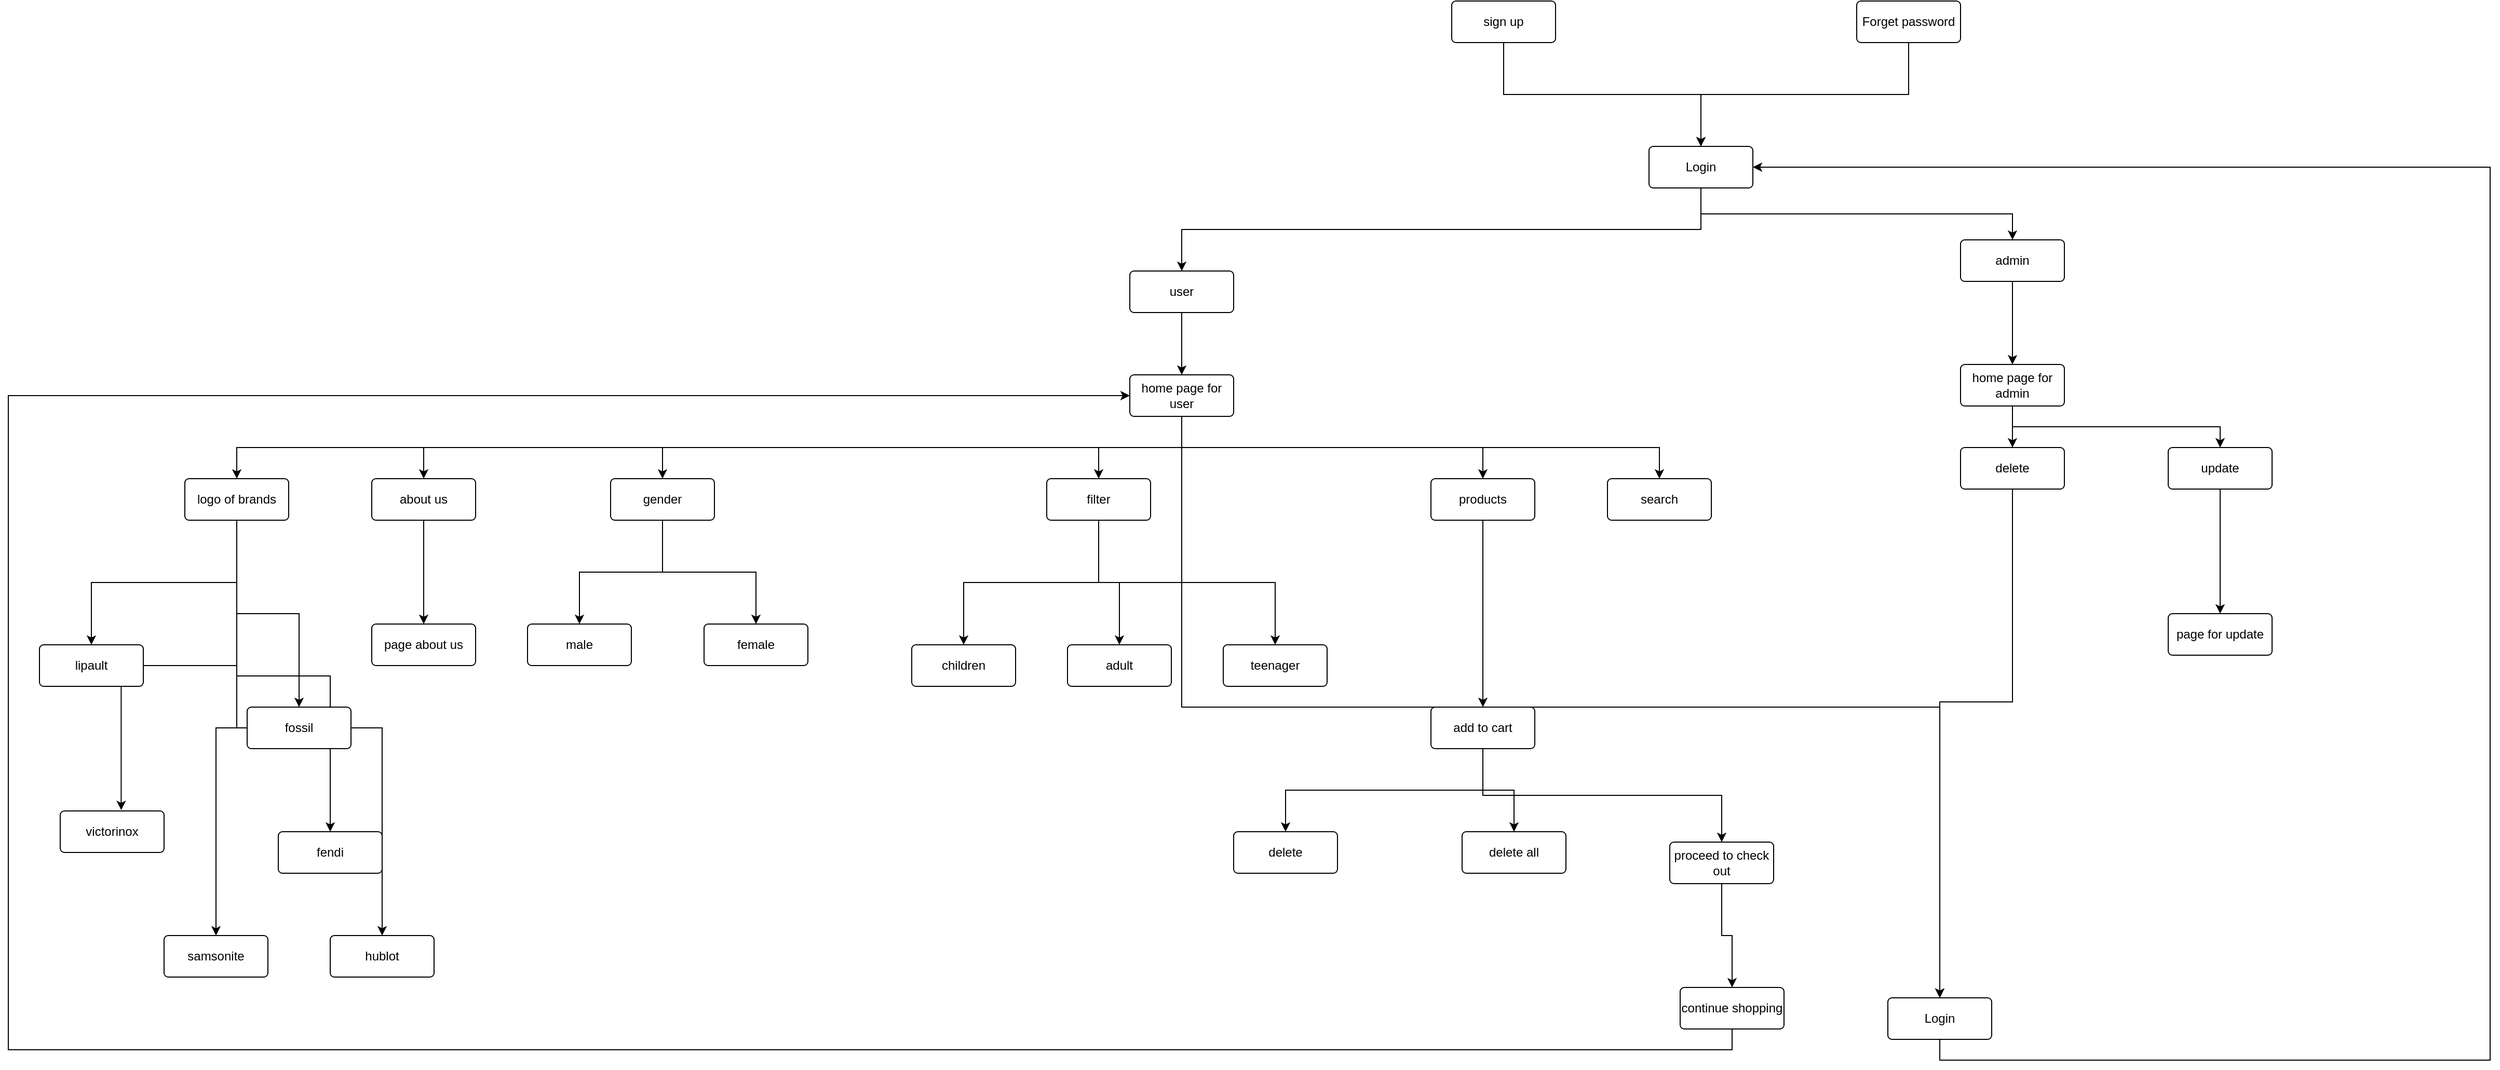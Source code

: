 <mxfile version="21.1.2" type="device">
  <diagram id="RlcYwWKRCZvOK7OffWkL" name="Page-1">
    <mxGraphModel dx="3081" dy="819" grid="1" gridSize="10" guides="1" tooltips="1" connect="1" arrows="1" fold="1" page="1" pageScale="1" pageWidth="850" pageHeight="1100" math="0" shadow="0">
      <root>
        <mxCell id="0" />
        <mxCell id="1" parent="0" />
        <mxCell id="YVBMY-wWy-HyCIwfdTZW-1" style="edgeStyle=orthogonalEdgeStyle;rounded=0;orthogonalLoop=1;jettySize=auto;html=1;exitX=0.5;exitY=1;exitDx=0;exitDy=0;entryX=0.5;entryY=0;entryDx=0;entryDy=0;" edge="1" parent="1" source="5bu0LDyu67pLdK8jRpo8-2" target="5bu0LDyu67pLdK8jRpo8-9">
          <mxGeometry relative="1" as="geometry" />
        </mxCell>
        <mxCell id="YVBMY-wWy-HyCIwfdTZW-2" style="edgeStyle=orthogonalEdgeStyle;rounded=0;orthogonalLoop=1;jettySize=auto;html=1;exitX=0.5;exitY=1;exitDx=0;exitDy=0;entryX=0.5;entryY=0;entryDx=0;entryDy=0;" edge="1" parent="1" source="5bu0LDyu67pLdK8jRpo8-2" target="5bu0LDyu67pLdK8jRpo8-8">
          <mxGeometry relative="1" as="geometry" />
        </mxCell>
        <mxCell id="5bu0LDyu67pLdK8jRpo8-2" value="Login" style="rounded=1;arcSize=10;whiteSpace=wrap;html=1;align=center;" parent="1" vertex="1">
          <mxGeometry x="460" y="310" width="100" height="40" as="geometry" />
        </mxCell>
        <mxCell id="5bu0LDyu67pLdK8jRpo8-38" style="edgeStyle=orthogonalEdgeStyle;rounded=0;orthogonalLoop=1;jettySize=auto;html=1;exitX=0.5;exitY=1;exitDx=0;exitDy=0;entryX=0.5;entryY=0;entryDx=0;entryDy=0;" parent="1" source="5bu0LDyu67pLdK8jRpo8-3" target="5bu0LDyu67pLdK8jRpo8-20" edge="1">
          <mxGeometry relative="1" as="geometry" />
        </mxCell>
        <mxCell id="5bu0LDyu67pLdK8jRpo8-39" style="edgeStyle=orthogonalEdgeStyle;rounded=0;orthogonalLoop=1;jettySize=auto;html=1;exitX=0.5;exitY=1;exitDx=0;exitDy=0;entryX=0.5;entryY=0;entryDx=0;entryDy=0;" parent="1" source="5bu0LDyu67pLdK8jRpo8-3" target="5bu0LDyu67pLdK8jRpo8-19" edge="1">
          <mxGeometry relative="1" as="geometry" />
        </mxCell>
        <mxCell id="5bu0LDyu67pLdK8jRpo8-40" style="edgeStyle=orthogonalEdgeStyle;rounded=0;orthogonalLoop=1;jettySize=auto;html=1;exitX=0.5;exitY=1;exitDx=0;exitDy=0;entryX=0.5;entryY=0;entryDx=0;entryDy=0;" parent="1" source="5bu0LDyu67pLdK8jRpo8-3" target="5bu0LDyu67pLdK8jRpo8-34" edge="1">
          <mxGeometry relative="1" as="geometry" />
        </mxCell>
        <mxCell id="5bu0LDyu67pLdK8jRpo8-3" value="filter" style="rounded=1;arcSize=10;whiteSpace=wrap;html=1;align=center;" parent="1" vertex="1">
          <mxGeometry x="-120" y="630" width="100" height="40" as="geometry" />
        </mxCell>
        <mxCell id="5bu0LDyu67pLdK8jRpo8-64" style="edgeStyle=orthogonalEdgeStyle;rounded=0;orthogonalLoop=1;jettySize=auto;html=1;exitX=0.5;exitY=1;exitDx=0;exitDy=0;entryX=0.5;entryY=0;entryDx=0;entryDy=0;" parent="1" source="5bu0LDyu67pLdK8jRpo8-4" target="5bu0LDyu67pLdK8jRpo8-63" edge="1">
          <mxGeometry relative="1" as="geometry" />
        </mxCell>
        <mxCell id="5bu0LDyu67pLdK8jRpo8-65" style="edgeStyle=orthogonalEdgeStyle;rounded=0;orthogonalLoop=1;jettySize=auto;html=1;exitX=0.5;exitY=1;exitDx=0;exitDy=0;" parent="1" source="5bu0LDyu67pLdK8jRpo8-4" target="5bu0LDyu67pLdK8jRpo8-62" edge="1">
          <mxGeometry relative="1" as="geometry" />
        </mxCell>
        <mxCell id="5bu0LDyu67pLdK8jRpo8-66" style="edgeStyle=orthogonalEdgeStyle;rounded=0;orthogonalLoop=1;jettySize=auto;html=1;exitX=0.5;exitY=1;exitDx=0;exitDy=0;entryX=0.587;entryY=-0.02;entryDx=0;entryDy=0;entryPerimeter=0;" parent="1" source="5bu0LDyu67pLdK8jRpo8-4" target="5bu0LDyu67pLdK8jRpo8-61" edge="1">
          <mxGeometry relative="1" as="geometry" />
        </mxCell>
        <mxCell id="5bu0LDyu67pLdK8jRpo8-67" style="edgeStyle=orthogonalEdgeStyle;rounded=0;orthogonalLoop=1;jettySize=auto;html=1;exitX=0.5;exitY=1;exitDx=0;exitDy=0;entryX=0.5;entryY=0;entryDx=0;entryDy=0;" parent="1" source="5bu0LDyu67pLdK8jRpo8-4" target="5bu0LDyu67pLdK8jRpo8-60" edge="1">
          <mxGeometry relative="1" as="geometry" />
        </mxCell>
        <mxCell id="5bu0LDyu67pLdK8jRpo8-68" style="edgeStyle=orthogonalEdgeStyle;rounded=0;orthogonalLoop=1;jettySize=auto;html=1;exitX=0.5;exitY=1;exitDx=0;exitDy=0;" parent="1" source="5bu0LDyu67pLdK8jRpo8-4" target="5bu0LDyu67pLdK8jRpo8-59" edge="1">
          <mxGeometry relative="1" as="geometry" />
        </mxCell>
        <mxCell id="5bu0LDyu67pLdK8jRpo8-69" style="edgeStyle=orthogonalEdgeStyle;rounded=0;orthogonalLoop=1;jettySize=auto;html=1;exitX=0.5;exitY=1;exitDx=0;exitDy=0;entryX=0.5;entryY=0;entryDx=0;entryDy=0;" parent="1" source="5bu0LDyu67pLdK8jRpo8-4" target="5bu0LDyu67pLdK8jRpo8-58" edge="1">
          <mxGeometry relative="1" as="geometry" />
        </mxCell>
        <mxCell id="5bu0LDyu67pLdK8jRpo8-4" value="logo of brands" style="rounded=1;arcSize=10;whiteSpace=wrap;html=1;align=center;" parent="1" vertex="1">
          <mxGeometry x="-950" y="630" width="100" height="40" as="geometry" />
        </mxCell>
        <mxCell id="5bu0LDyu67pLdK8jRpo8-49" style="edgeStyle=orthogonalEdgeStyle;rounded=0;orthogonalLoop=1;jettySize=auto;html=1;exitX=0.5;exitY=1;exitDx=0;exitDy=0;entryX=0.5;entryY=0;entryDx=0;entryDy=0;" parent="1" source="5bu0LDyu67pLdK8jRpo8-5" target="5bu0LDyu67pLdK8jRpo8-21" edge="1">
          <mxGeometry relative="1" as="geometry" />
        </mxCell>
        <mxCell id="5bu0LDyu67pLdK8jRpo8-5" value="about us" style="rounded=1;arcSize=10;whiteSpace=wrap;html=1;align=center;" parent="1" vertex="1">
          <mxGeometry x="-770" y="630" width="100" height="40" as="geometry" />
        </mxCell>
        <mxCell id="5bu0LDyu67pLdK8jRpo8-74" style="edgeStyle=orthogonalEdgeStyle;rounded=0;orthogonalLoop=1;jettySize=auto;html=1;exitX=0.5;exitY=1;exitDx=0;exitDy=0;entryX=0.5;entryY=0;entryDx=0;entryDy=0;" parent="1" source="5bu0LDyu67pLdK8jRpo8-6" target="5bu0LDyu67pLdK8jRpo8-31" edge="1">
          <mxGeometry relative="1" as="geometry" />
        </mxCell>
        <mxCell id="5bu0LDyu67pLdK8jRpo8-75" style="edgeStyle=orthogonalEdgeStyle;rounded=0;orthogonalLoop=1;jettySize=auto;html=1;exitX=0.5;exitY=1;exitDx=0;exitDy=0;entryX=0.5;entryY=0;entryDx=0;entryDy=0;" parent="1" source="5bu0LDyu67pLdK8jRpo8-6" target="5bu0LDyu67pLdK8jRpo8-30" edge="1">
          <mxGeometry relative="1" as="geometry" />
        </mxCell>
        <mxCell id="5bu0LDyu67pLdK8jRpo8-76" style="edgeStyle=orthogonalEdgeStyle;rounded=0;orthogonalLoop=1;jettySize=auto;html=1;exitX=0.5;exitY=1;exitDx=0;exitDy=0;entryX=0.5;entryY=0;entryDx=0;entryDy=0;" parent="1" source="5bu0LDyu67pLdK8jRpo8-6" target="5bu0LDyu67pLdK8jRpo8-27" edge="1">
          <mxGeometry relative="1" as="geometry" />
        </mxCell>
        <mxCell id="5bu0LDyu67pLdK8jRpo8-6" value="home page for admin" style="rounded=1;arcSize=10;whiteSpace=wrap;html=1;align=center;" parent="1" vertex="1">
          <mxGeometry x="760" y="520" width="100" height="40" as="geometry" />
        </mxCell>
        <mxCell id="5bu0LDyu67pLdK8jRpo8-37" style="edgeStyle=orthogonalEdgeStyle;rounded=0;orthogonalLoop=1;jettySize=auto;html=1;exitX=0.5;exitY=1;exitDx=0;exitDy=0;entryX=0.5;entryY=0;entryDx=0;entryDy=0;" parent="1" source="5bu0LDyu67pLdK8jRpo8-7" target="5bu0LDyu67pLdK8jRpo8-3" edge="1">
          <mxGeometry relative="1" as="geometry" />
        </mxCell>
        <mxCell id="5bu0LDyu67pLdK8jRpo8-50" style="edgeStyle=orthogonalEdgeStyle;rounded=0;orthogonalLoop=1;jettySize=auto;html=1;exitX=0.5;exitY=1;exitDx=0;exitDy=0;" parent="1" source="5bu0LDyu67pLdK8jRpo8-7" target="5bu0LDyu67pLdK8jRpo8-18" edge="1">
          <mxGeometry relative="1" as="geometry" />
        </mxCell>
        <mxCell id="5bu0LDyu67pLdK8jRpo8-51" style="edgeStyle=orthogonalEdgeStyle;rounded=0;orthogonalLoop=1;jettySize=auto;html=1;exitX=0.5;exitY=1;exitDx=0;exitDy=0;entryX=0.5;entryY=0;entryDx=0;entryDy=0;" parent="1" source="5bu0LDyu67pLdK8jRpo8-7" target="5bu0LDyu67pLdK8jRpo8-4" edge="1">
          <mxGeometry relative="1" as="geometry" />
        </mxCell>
        <mxCell id="5bu0LDyu67pLdK8jRpo8-52" style="edgeStyle=orthogonalEdgeStyle;rounded=0;orthogonalLoop=1;jettySize=auto;html=1;exitX=0.5;exitY=1;exitDx=0;exitDy=0;" parent="1" source="5bu0LDyu67pLdK8jRpo8-7" target="5bu0LDyu67pLdK8jRpo8-17" edge="1">
          <mxGeometry relative="1" as="geometry" />
        </mxCell>
        <mxCell id="5bu0LDyu67pLdK8jRpo8-53" style="edgeStyle=orthogonalEdgeStyle;rounded=0;orthogonalLoop=1;jettySize=auto;html=1;exitX=0.5;exitY=1;exitDx=0;exitDy=0;" parent="1" source="5bu0LDyu67pLdK8jRpo8-7" target="5bu0LDyu67pLdK8jRpo8-5" edge="1">
          <mxGeometry relative="1" as="geometry" />
        </mxCell>
        <mxCell id="5bu0LDyu67pLdK8jRpo8-54" style="edgeStyle=orthogonalEdgeStyle;rounded=0;orthogonalLoop=1;jettySize=auto;html=1;exitX=0.5;exitY=1;exitDx=0;exitDy=0;" parent="1" source="5bu0LDyu67pLdK8jRpo8-7" target="5bu0LDyu67pLdK8jRpo8-16" edge="1">
          <mxGeometry relative="1" as="geometry" />
        </mxCell>
        <mxCell id="5bu0LDyu67pLdK8jRpo8-77" style="edgeStyle=orthogonalEdgeStyle;rounded=0;orthogonalLoop=1;jettySize=auto;html=1;exitX=0.5;exitY=1;exitDx=0;exitDy=0;" parent="1" source="5bu0LDyu67pLdK8jRpo8-7" target="5bu0LDyu67pLdK8jRpo8-27" edge="1">
          <mxGeometry relative="1" as="geometry" />
        </mxCell>
        <mxCell id="5bu0LDyu67pLdK8jRpo8-7" value="home page for user" style="rounded=1;arcSize=10;whiteSpace=wrap;html=1;align=center;" parent="1" vertex="1">
          <mxGeometry x="-40" y="530" width="100" height="40" as="geometry" />
        </mxCell>
        <mxCell id="5bu0LDyu67pLdK8jRpo8-71" style="edgeStyle=orthogonalEdgeStyle;rounded=0;orthogonalLoop=1;jettySize=auto;html=1;exitX=0.5;exitY=1;exitDx=0;exitDy=0;entryX=0.5;entryY=0;entryDx=0;entryDy=0;" parent="1" source="5bu0LDyu67pLdK8jRpo8-8" target="5bu0LDyu67pLdK8jRpo8-6" edge="1">
          <mxGeometry relative="1" as="geometry" />
        </mxCell>
        <mxCell id="5bu0LDyu67pLdK8jRpo8-8" value="admin" style="rounded=1;arcSize=10;whiteSpace=wrap;html=1;align=center;" parent="1" vertex="1">
          <mxGeometry x="760" y="400" width="100" height="40" as="geometry" />
        </mxCell>
        <mxCell id="5bu0LDyu67pLdK8jRpo8-36" style="edgeStyle=orthogonalEdgeStyle;rounded=0;orthogonalLoop=1;jettySize=auto;html=1;exitX=0.5;exitY=1;exitDx=0;exitDy=0;entryX=0.5;entryY=0;entryDx=0;entryDy=0;" parent="1" source="5bu0LDyu67pLdK8jRpo8-9" target="5bu0LDyu67pLdK8jRpo8-7" edge="1">
          <mxGeometry relative="1" as="geometry" />
        </mxCell>
        <mxCell id="5bu0LDyu67pLdK8jRpo8-9" value="user" style="rounded=1;arcSize=10;whiteSpace=wrap;html=1;align=center;" parent="1" vertex="1">
          <mxGeometry x="-40" y="430" width="100" height="40" as="geometry" />
        </mxCell>
        <mxCell id="5bu0LDyu67pLdK8jRpo8-56" style="edgeStyle=orthogonalEdgeStyle;rounded=0;orthogonalLoop=1;jettySize=auto;html=1;exitX=0.5;exitY=1;exitDx=0;exitDy=0;entryX=0.5;entryY=0;entryDx=0;entryDy=0;" parent="1" source="5bu0LDyu67pLdK8jRpo8-10" target="5bu0LDyu67pLdK8jRpo8-2" edge="1">
          <mxGeometry relative="1" as="geometry" />
        </mxCell>
        <mxCell id="5bu0LDyu67pLdK8jRpo8-10" value="Forget password" style="rounded=1;arcSize=10;whiteSpace=wrap;html=1;align=center;" parent="1" vertex="1">
          <mxGeometry x="660" y="170" width="100" height="40" as="geometry" />
        </mxCell>
        <mxCell id="5bu0LDyu67pLdK8jRpo8-55" style="edgeStyle=orthogonalEdgeStyle;rounded=0;orthogonalLoop=1;jettySize=auto;html=1;exitX=0.5;exitY=1;exitDx=0;exitDy=0;entryX=0.5;entryY=0;entryDx=0;entryDy=0;" parent="1" source="5bu0LDyu67pLdK8jRpo8-11" target="5bu0LDyu67pLdK8jRpo8-2" edge="1">
          <mxGeometry relative="1" as="geometry" />
        </mxCell>
        <mxCell id="5bu0LDyu67pLdK8jRpo8-11" value="sign up" style="rounded=1;arcSize=10;whiteSpace=wrap;html=1;align=center;" parent="1" vertex="1">
          <mxGeometry x="270" y="170" width="100" height="40" as="geometry" />
        </mxCell>
        <mxCell id="5bu0LDyu67pLdK8jRpo8-14" value="delete" style="rounded=1;arcSize=10;whiteSpace=wrap;html=1;align=center;" parent="1" vertex="1">
          <mxGeometry x="60" y="970" width="100" height="40" as="geometry" />
        </mxCell>
        <mxCell id="5bu0LDyu67pLdK8jRpo8-42" style="edgeStyle=orthogonalEdgeStyle;rounded=0;orthogonalLoop=1;jettySize=auto;html=1;exitX=0.5;exitY=1;exitDx=0;exitDy=0;" parent="1" source="5bu0LDyu67pLdK8jRpo8-15" target="5bu0LDyu67pLdK8jRpo8-14" edge="1">
          <mxGeometry relative="1" as="geometry" />
        </mxCell>
        <mxCell id="5bu0LDyu67pLdK8jRpo8-43" style="edgeStyle=orthogonalEdgeStyle;rounded=0;orthogonalLoop=1;jettySize=auto;html=1;exitX=0.5;exitY=1;exitDx=0;exitDy=0;entryX=0.5;entryY=0;entryDx=0;entryDy=0;" parent="1" source="5bu0LDyu67pLdK8jRpo8-15" target="5bu0LDyu67pLdK8jRpo8-24" edge="1">
          <mxGeometry relative="1" as="geometry" />
        </mxCell>
        <mxCell id="5bu0LDyu67pLdK8jRpo8-44" style="edgeStyle=orthogonalEdgeStyle;rounded=0;orthogonalLoop=1;jettySize=auto;html=1;exitX=0.5;exitY=1;exitDx=0;exitDy=0;entryX=0.5;entryY=0;entryDx=0;entryDy=0;" parent="1" source="5bu0LDyu67pLdK8jRpo8-15" target="5bu0LDyu67pLdK8jRpo8-23" edge="1">
          <mxGeometry relative="1" as="geometry" />
        </mxCell>
        <mxCell id="5bu0LDyu67pLdK8jRpo8-15" value="add to cart" style="rounded=1;arcSize=10;whiteSpace=wrap;html=1;align=center;" parent="1" vertex="1">
          <mxGeometry x="250" y="850" width="100" height="40" as="geometry" />
        </mxCell>
        <mxCell id="5bu0LDyu67pLdK8jRpo8-16" value="search" style="rounded=1;arcSize=10;whiteSpace=wrap;html=1;align=center;" parent="1" vertex="1">
          <mxGeometry x="420" y="630" width="100" height="40" as="geometry" />
        </mxCell>
        <mxCell id="5bu0LDyu67pLdK8jRpo8-46" style="edgeStyle=orthogonalEdgeStyle;rounded=0;orthogonalLoop=1;jettySize=auto;html=1;exitX=0.5;exitY=1;exitDx=0;exitDy=0;entryX=0.5;entryY=0;entryDx=0;entryDy=0;" parent="1" source="5bu0LDyu67pLdK8jRpo8-17" target="5bu0LDyu67pLdK8jRpo8-33" edge="1">
          <mxGeometry relative="1" as="geometry" />
        </mxCell>
        <mxCell id="5bu0LDyu67pLdK8jRpo8-47" style="edgeStyle=orthogonalEdgeStyle;rounded=0;orthogonalLoop=1;jettySize=auto;html=1;exitX=0.5;exitY=1;exitDx=0;exitDy=0;entryX=0.5;entryY=0;entryDx=0;entryDy=0;" parent="1" source="5bu0LDyu67pLdK8jRpo8-17" target="5bu0LDyu67pLdK8jRpo8-32" edge="1">
          <mxGeometry relative="1" as="geometry" />
        </mxCell>
        <mxCell id="5bu0LDyu67pLdK8jRpo8-17" value="gender" style="rounded=1;arcSize=10;whiteSpace=wrap;html=1;align=center;" parent="1" vertex="1">
          <mxGeometry x="-540" y="630" width="100" height="40" as="geometry" />
        </mxCell>
        <mxCell id="5bu0LDyu67pLdK8jRpo8-41" style="edgeStyle=orthogonalEdgeStyle;rounded=0;orthogonalLoop=1;jettySize=auto;html=1;exitX=0.5;exitY=1;exitDx=0;exitDy=0;entryX=0.5;entryY=0;entryDx=0;entryDy=0;" parent="1" source="5bu0LDyu67pLdK8jRpo8-18" target="5bu0LDyu67pLdK8jRpo8-15" edge="1">
          <mxGeometry relative="1" as="geometry" />
        </mxCell>
        <mxCell id="5bu0LDyu67pLdK8jRpo8-18" value="products" style="rounded=1;arcSize=10;whiteSpace=wrap;html=1;align=center;" parent="1" vertex="1">
          <mxGeometry x="250" y="630" width="100" height="40" as="geometry" />
        </mxCell>
        <mxCell id="5bu0LDyu67pLdK8jRpo8-19" value="adult" style="rounded=1;arcSize=10;whiteSpace=wrap;html=1;align=center;" parent="1" vertex="1">
          <mxGeometry x="-100" y="790" width="100" height="40" as="geometry" />
        </mxCell>
        <mxCell id="5bu0LDyu67pLdK8jRpo8-20" value="children" style="rounded=1;arcSize=10;whiteSpace=wrap;html=1;align=center;" parent="1" vertex="1">
          <mxGeometry x="-250" y="790" width="100" height="40" as="geometry" />
        </mxCell>
        <mxCell id="5bu0LDyu67pLdK8jRpo8-21" value="page about us" style="rounded=1;arcSize=10;whiteSpace=wrap;html=1;align=center;" parent="1" vertex="1">
          <mxGeometry x="-770" y="770" width="100" height="40" as="geometry" />
        </mxCell>
        <mxCell id="5bu0LDyu67pLdK8jRpo8-48" style="edgeStyle=orthogonalEdgeStyle;rounded=0;orthogonalLoop=1;jettySize=auto;html=1;exitX=0.5;exitY=1;exitDx=0;exitDy=0;entryX=0;entryY=0.5;entryDx=0;entryDy=0;" parent="1" source="5bu0LDyu67pLdK8jRpo8-22" target="5bu0LDyu67pLdK8jRpo8-7" edge="1">
          <mxGeometry relative="1" as="geometry">
            <Array as="points">
              <mxPoint x="540" y="1180" />
              <mxPoint x="-1120" y="1180" />
              <mxPoint x="-1120" y="550" />
            </Array>
          </mxGeometry>
        </mxCell>
        <mxCell id="5bu0LDyu67pLdK8jRpo8-22" value="continue shopping" style="rounded=1;arcSize=10;whiteSpace=wrap;html=1;align=center;" parent="1" vertex="1">
          <mxGeometry x="490" y="1120" width="100" height="40" as="geometry" />
        </mxCell>
        <mxCell id="5bu0LDyu67pLdK8jRpo8-45" style="edgeStyle=orthogonalEdgeStyle;rounded=0;orthogonalLoop=1;jettySize=auto;html=1;exitX=0.5;exitY=1;exitDx=0;exitDy=0;entryX=0.5;entryY=0;entryDx=0;entryDy=0;" parent="1" source="5bu0LDyu67pLdK8jRpo8-23" target="5bu0LDyu67pLdK8jRpo8-22" edge="1">
          <mxGeometry relative="1" as="geometry" />
        </mxCell>
        <mxCell id="5bu0LDyu67pLdK8jRpo8-23" value="proceed to check out" style="rounded=1;arcSize=10;whiteSpace=wrap;html=1;align=center;" parent="1" vertex="1">
          <mxGeometry x="480" y="980" width="100" height="40" as="geometry" />
        </mxCell>
        <mxCell id="5bu0LDyu67pLdK8jRpo8-24" value="delete all" style="rounded=1;arcSize=10;whiteSpace=wrap;html=1;align=center;" parent="1" vertex="1">
          <mxGeometry x="280" y="970" width="100" height="40" as="geometry" />
        </mxCell>
        <mxCell id="5bu0LDyu67pLdK8jRpo8-79" style="edgeStyle=orthogonalEdgeStyle;rounded=0;orthogonalLoop=1;jettySize=auto;html=1;exitX=0.5;exitY=1;exitDx=0;exitDy=0;entryX=1;entryY=0.5;entryDx=0;entryDy=0;" parent="1" source="5bu0LDyu67pLdK8jRpo8-27" target="5bu0LDyu67pLdK8jRpo8-2" edge="1">
          <mxGeometry relative="1" as="geometry">
            <Array as="points">
              <mxPoint x="740" y="1190" />
              <mxPoint x="1270" y="1190" />
              <mxPoint x="1270" y="330" />
            </Array>
          </mxGeometry>
        </mxCell>
        <mxCell id="5bu0LDyu67pLdK8jRpo8-27" value="Login" style="rounded=1;arcSize=10;whiteSpace=wrap;html=1;align=center;" parent="1" vertex="1">
          <mxGeometry x="690" y="1130" width="100" height="40" as="geometry" />
        </mxCell>
        <mxCell id="5bu0LDyu67pLdK8jRpo8-29" value="page for update" style="rounded=1;arcSize=10;whiteSpace=wrap;html=1;align=center;" parent="1" vertex="1">
          <mxGeometry x="960" y="760" width="100" height="40" as="geometry" />
        </mxCell>
        <mxCell id="5bu0LDyu67pLdK8jRpo8-78" style="edgeStyle=orthogonalEdgeStyle;rounded=0;orthogonalLoop=1;jettySize=auto;html=1;exitX=0.5;exitY=1;exitDx=0;exitDy=0;entryX=0.5;entryY=0;entryDx=0;entryDy=0;" parent="1" source="5bu0LDyu67pLdK8jRpo8-30" target="5bu0LDyu67pLdK8jRpo8-29" edge="1">
          <mxGeometry relative="1" as="geometry" />
        </mxCell>
        <mxCell id="5bu0LDyu67pLdK8jRpo8-30" value="update" style="rounded=1;arcSize=10;whiteSpace=wrap;html=1;align=center;" parent="1" vertex="1">
          <mxGeometry x="960" y="600" width="100" height="40" as="geometry" />
        </mxCell>
        <mxCell id="5bu0LDyu67pLdK8jRpo8-31" value="delete" style="rounded=1;arcSize=10;whiteSpace=wrap;html=1;align=center;" parent="1" vertex="1">
          <mxGeometry x="760" y="600" width="100" height="40" as="geometry" />
        </mxCell>
        <mxCell id="5bu0LDyu67pLdK8jRpo8-32" value="female" style="rounded=1;arcSize=10;whiteSpace=wrap;html=1;align=center;" parent="1" vertex="1">
          <mxGeometry x="-450" y="770" width="100" height="40" as="geometry" />
        </mxCell>
        <mxCell id="5bu0LDyu67pLdK8jRpo8-33" value="male" style="rounded=1;arcSize=10;whiteSpace=wrap;html=1;align=center;" parent="1" vertex="1">
          <mxGeometry x="-620" y="770" width="100" height="40" as="geometry" />
        </mxCell>
        <mxCell id="5bu0LDyu67pLdK8jRpo8-34" value="teenager" style="rounded=1;arcSize=10;whiteSpace=wrap;html=1;align=center;" parent="1" vertex="1">
          <mxGeometry x="50" y="790" width="100" height="40" as="geometry" />
        </mxCell>
        <mxCell id="5bu0LDyu67pLdK8jRpo8-58" value="hublot" style="rounded=1;arcSize=10;whiteSpace=wrap;html=1;align=center;" parent="1" vertex="1">
          <mxGeometry x="-810" y="1070" width="100" height="40" as="geometry" />
        </mxCell>
        <mxCell id="5bu0LDyu67pLdK8jRpo8-59" value="samsonite" style="rounded=1;arcSize=10;whiteSpace=wrap;html=1;align=center;" parent="1" vertex="1">
          <mxGeometry x="-970" y="1070" width="100" height="40" as="geometry" />
        </mxCell>
        <mxCell id="5bu0LDyu67pLdK8jRpo8-60" value="fendi" style="rounded=1;arcSize=10;whiteSpace=wrap;html=1;align=center;" parent="1" vertex="1">
          <mxGeometry x="-860" y="970" width="100" height="40" as="geometry" />
        </mxCell>
        <mxCell id="5bu0LDyu67pLdK8jRpo8-61" value="victorinox" style="rounded=1;arcSize=10;whiteSpace=wrap;html=1;align=center;" parent="1" vertex="1">
          <mxGeometry x="-1070" y="950" width="100" height="40" as="geometry" />
        </mxCell>
        <mxCell id="5bu0LDyu67pLdK8jRpo8-62" value="fossil" style="rounded=1;arcSize=10;whiteSpace=wrap;html=1;align=center;" parent="1" vertex="1">
          <mxGeometry x="-890" y="850" width="100" height="40" as="geometry" />
        </mxCell>
        <mxCell id="5bu0LDyu67pLdK8jRpo8-63" value="lipault" style="rounded=1;arcSize=10;whiteSpace=wrap;html=1;align=center;" parent="1" vertex="1">
          <mxGeometry x="-1090" y="790" width="100" height="40" as="geometry" />
        </mxCell>
      </root>
    </mxGraphModel>
  </diagram>
</mxfile>
